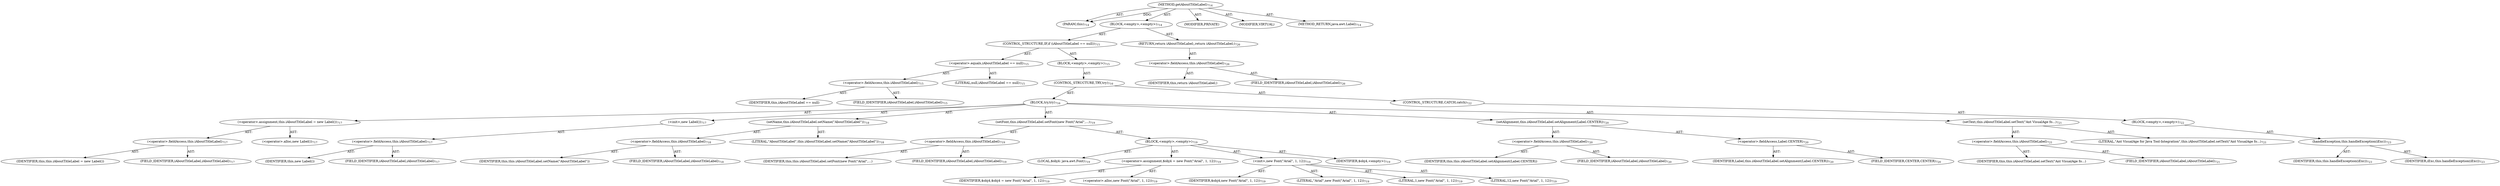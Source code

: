 digraph "getAboutTitleLabel" {  
"111669149733" [label = <(METHOD,getAboutTitleLabel)<SUB>714</SUB>> ]
"115964117019" [label = <(PARAM,this)<SUB>714</SUB>> ]
"25769803894" [label = <(BLOCK,&lt;empty&gt;,&lt;empty&gt;)<SUB>714</SUB>> ]
"47244640333" [label = <(CONTROL_STRUCTURE,IF,if (iAboutTitleLabel == null))<SUB>715</SUB>> ]
"30064771846" [label = <(&lt;operator&gt;.equals,iAboutTitleLabel == null)<SUB>715</SUB>> ]
"30064771847" [label = <(&lt;operator&gt;.fieldAccess,this.iAboutTitleLabel)<SUB>715</SUB>> ]
"68719477277" [label = <(IDENTIFIER,this,iAboutTitleLabel == null)> ]
"55834575110" [label = <(FIELD_IDENTIFIER,iAboutTitleLabel,iAboutTitleLabel)<SUB>715</SUB>> ]
"90194313392" [label = <(LITERAL,null,iAboutTitleLabel == null)<SUB>715</SUB>> ]
"25769803895" [label = <(BLOCK,&lt;empty&gt;,&lt;empty&gt;)<SUB>715</SUB>> ]
"47244640334" [label = <(CONTROL_STRUCTURE,TRY,try)<SUB>716</SUB>> ]
"25769803896" [label = <(BLOCK,try,try)<SUB>716</SUB>> ]
"30064771848" [label = <(&lt;operator&gt;.assignment,this.iAboutTitleLabel = new Label())<SUB>717</SUB>> ]
"30064771849" [label = <(&lt;operator&gt;.fieldAccess,this.iAboutTitleLabel)<SUB>717</SUB>> ]
"68719477278" [label = <(IDENTIFIER,this,this.iAboutTitleLabel = new Label())> ]
"55834575111" [label = <(FIELD_IDENTIFIER,iAboutTitleLabel,iAboutTitleLabel)<SUB>717</SUB>> ]
"30064771850" [label = <(&lt;operator&gt;.alloc,new Label())<SUB>717</SUB>> ]
"30064771851" [label = <(&lt;init&gt;,new Label())<SUB>717</SUB>> ]
"30064771852" [label = <(&lt;operator&gt;.fieldAccess,this.iAboutTitleLabel)<SUB>717</SUB>> ]
"68719477279" [label = <(IDENTIFIER,this,new Label())> ]
"55834575112" [label = <(FIELD_IDENTIFIER,iAboutTitleLabel,iAboutTitleLabel)<SUB>717</SUB>> ]
"30064771853" [label = <(setName,this.iAboutTitleLabel.setName(&quot;AboutTitleLabel&quot;))<SUB>718</SUB>> ]
"30064771854" [label = <(&lt;operator&gt;.fieldAccess,this.iAboutTitleLabel)<SUB>718</SUB>> ]
"68719477280" [label = <(IDENTIFIER,this,this.iAboutTitleLabel.setName(&quot;AboutTitleLabel&quot;))> ]
"55834575113" [label = <(FIELD_IDENTIFIER,iAboutTitleLabel,iAboutTitleLabel)<SUB>718</SUB>> ]
"90194313393" [label = <(LITERAL,&quot;AboutTitleLabel&quot;,this.iAboutTitleLabel.setName(&quot;AboutTitleLabel&quot;))<SUB>718</SUB>> ]
"30064771855" [label = <(setFont,this.iAboutTitleLabel.setFont(new Font(&quot;Arial&quot;,...)<SUB>719</SUB>> ]
"30064771856" [label = <(&lt;operator&gt;.fieldAccess,this.iAboutTitleLabel)<SUB>719</SUB>> ]
"68719477281" [label = <(IDENTIFIER,this,this.iAboutTitleLabel.setFont(new Font(&quot;Arial&quot;,...)> ]
"55834575114" [label = <(FIELD_IDENTIFIER,iAboutTitleLabel,iAboutTitleLabel)<SUB>719</SUB>> ]
"25769803897" [label = <(BLOCK,&lt;empty&gt;,&lt;empty&gt;)<SUB>719</SUB>> ]
"94489280524" [label = <(LOCAL,$obj4: java.awt.Font)<SUB>719</SUB>> ]
"30064771857" [label = <(&lt;operator&gt;.assignment,$obj4 = new Font(&quot;Arial&quot;, 1, 12))<SUB>719</SUB>> ]
"68719477282" [label = <(IDENTIFIER,$obj4,$obj4 = new Font(&quot;Arial&quot;, 1, 12))<SUB>719</SUB>> ]
"30064771858" [label = <(&lt;operator&gt;.alloc,new Font(&quot;Arial&quot;, 1, 12))<SUB>719</SUB>> ]
"30064771859" [label = <(&lt;init&gt;,new Font(&quot;Arial&quot;, 1, 12))<SUB>719</SUB>> ]
"68719477283" [label = <(IDENTIFIER,$obj4,new Font(&quot;Arial&quot;, 1, 12))<SUB>719</SUB>> ]
"90194313394" [label = <(LITERAL,&quot;Arial&quot;,new Font(&quot;Arial&quot;, 1, 12))<SUB>719</SUB>> ]
"90194313395" [label = <(LITERAL,1,new Font(&quot;Arial&quot;, 1, 12))<SUB>719</SUB>> ]
"90194313396" [label = <(LITERAL,12,new Font(&quot;Arial&quot;, 1, 12))<SUB>719</SUB>> ]
"68719477284" [label = <(IDENTIFIER,$obj4,&lt;empty&gt;)<SUB>719</SUB>> ]
"30064771860" [label = <(setAlignment,this.iAboutTitleLabel.setAlignment(Label.CENTER))<SUB>720</SUB>> ]
"30064771861" [label = <(&lt;operator&gt;.fieldAccess,this.iAboutTitleLabel)<SUB>720</SUB>> ]
"68719477285" [label = <(IDENTIFIER,this,this.iAboutTitleLabel.setAlignment(Label.CENTER))> ]
"55834575115" [label = <(FIELD_IDENTIFIER,iAboutTitleLabel,iAboutTitleLabel)<SUB>720</SUB>> ]
"30064771862" [label = <(&lt;operator&gt;.fieldAccess,Label.CENTER)<SUB>720</SUB>> ]
"68719477286" [label = <(IDENTIFIER,Label,this.iAboutTitleLabel.setAlignment(Label.CENTER))<SUB>720</SUB>> ]
"55834575116" [label = <(FIELD_IDENTIFIER,CENTER,CENTER)<SUB>720</SUB>> ]
"30064771863" [label = <(setText,this.iAboutTitleLabel.setText(&quot;Ant VisualAge fo...)<SUB>721</SUB>> ]
"30064771864" [label = <(&lt;operator&gt;.fieldAccess,this.iAboutTitleLabel)<SUB>721</SUB>> ]
"68719477287" [label = <(IDENTIFIER,this,this.iAboutTitleLabel.setText(&quot;Ant VisualAge fo...)> ]
"55834575117" [label = <(FIELD_IDENTIFIER,iAboutTitleLabel,iAboutTitleLabel)<SUB>721</SUB>> ]
"90194313397" [label = <(LITERAL,&quot;Ant VisualAge for Java Tool-Integration&quot;,this.iAboutTitleLabel.setText(&quot;Ant VisualAge fo...)<SUB>721</SUB>> ]
"47244640335" [label = <(CONTROL_STRUCTURE,CATCH,catch)<SUB>722</SUB>> ]
"25769803898" [label = <(BLOCK,&lt;empty&gt;,&lt;empty&gt;)<SUB>722</SUB>> ]
"30064771865" [label = <(handleException,this.handleException(iExc))<SUB>723</SUB>> ]
"68719476860" [label = <(IDENTIFIER,this,this.handleException(iExc))<SUB>723</SUB>> ]
"68719477288" [label = <(IDENTIFIER,iExc,this.handleException(iExc))<SUB>723</SUB>> ]
"146028888073" [label = <(RETURN,return iAboutTitleLabel;,return iAboutTitleLabel;)<SUB>726</SUB>> ]
"30064771866" [label = <(&lt;operator&gt;.fieldAccess,this.iAboutTitleLabel)<SUB>726</SUB>> ]
"68719477289" [label = <(IDENTIFIER,this,return iAboutTitleLabel;)> ]
"55834575118" [label = <(FIELD_IDENTIFIER,iAboutTitleLabel,iAboutTitleLabel)<SUB>726</SUB>> ]
"133143986296" [label = <(MODIFIER,PRIVATE)> ]
"133143986297" [label = <(MODIFIER,VIRTUAL)> ]
"128849018917" [label = <(METHOD_RETURN,java.awt.Label)<SUB>714</SUB>> ]
  "111669149733" -> "115964117019"  [ label = "AST: "] 
  "111669149733" -> "25769803894"  [ label = "AST: "] 
  "111669149733" -> "133143986296"  [ label = "AST: "] 
  "111669149733" -> "133143986297"  [ label = "AST: "] 
  "111669149733" -> "128849018917"  [ label = "AST: "] 
  "25769803894" -> "47244640333"  [ label = "AST: "] 
  "25769803894" -> "146028888073"  [ label = "AST: "] 
  "47244640333" -> "30064771846"  [ label = "AST: "] 
  "47244640333" -> "25769803895"  [ label = "AST: "] 
  "30064771846" -> "30064771847"  [ label = "AST: "] 
  "30064771846" -> "90194313392"  [ label = "AST: "] 
  "30064771847" -> "68719477277"  [ label = "AST: "] 
  "30064771847" -> "55834575110"  [ label = "AST: "] 
  "25769803895" -> "47244640334"  [ label = "AST: "] 
  "47244640334" -> "25769803896"  [ label = "AST: "] 
  "47244640334" -> "47244640335"  [ label = "AST: "] 
  "25769803896" -> "30064771848"  [ label = "AST: "] 
  "25769803896" -> "30064771851"  [ label = "AST: "] 
  "25769803896" -> "30064771853"  [ label = "AST: "] 
  "25769803896" -> "30064771855"  [ label = "AST: "] 
  "25769803896" -> "30064771860"  [ label = "AST: "] 
  "25769803896" -> "30064771863"  [ label = "AST: "] 
  "30064771848" -> "30064771849"  [ label = "AST: "] 
  "30064771848" -> "30064771850"  [ label = "AST: "] 
  "30064771849" -> "68719477278"  [ label = "AST: "] 
  "30064771849" -> "55834575111"  [ label = "AST: "] 
  "30064771851" -> "30064771852"  [ label = "AST: "] 
  "30064771852" -> "68719477279"  [ label = "AST: "] 
  "30064771852" -> "55834575112"  [ label = "AST: "] 
  "30064771853" -> "30064771854"  [ label = "AST: "] 
  "30064771853" -> "90194313393"  [ label = "AST: "] 
  "30064771854" -> "68719477280"  [ label = "AST: "] 
  "30064771854" -> "55834575113"  [ label = "AST: "] 
  "30064771855" -> "30064771856"  [ label = "AST: "] 
  "30064771855" -> "25769803897"  [ label = "AST: "] 
  "30064771856" -> "68719477281"  [ label = "AST: "] 
  "30064771856" -> "55834575114"  [ label = "AST: "] 
  "25769803897" -> "94489280524"  [ label = "AST: "] 
  "25769803897" -> "30064771857"  [ label = "AST: "] 
  "25769803897" -> "30064771859"  [ label = "AST: "] 
  "25769803897" -> "68719477284"  [ label = "AST: "] 
  "30064771857" -> "68719477282"  [ label = "AST: "] 
  "30064771857" -> "30064771858"  [ label = "AST: "] 
  "30064771859" -> "68719477283"  [ label = "AST: "] 
  "30064771859" -> "90194313394"  [ label = "AST: "] 
  "30064771859" -> "90194313395"  [ label = "AST: "] 
  "30064771859" -> "90194313396"  [ label = "AST: "] 
  "30064771860" -> "30064771861"  [ label = "AST: "] 
  "30064771860" -> "30064771862"  [ label = "AST: "] 
  "30064771861" -> "68719477285"  [ label = "AST: "] 
  "30064771861" -> "55834575115"  [ label = "AST: "] 
  "30064771862" -> "68719477286"  [ label = "AST: "] 
  "30064771862" -> "55834575116"  [ label = "AST: "] 
  "30064771863" -> "30064771864"  [ label = "AST: "] 
  "30064771863" -> "90194313397"  [ label = "AST: "] 
  "30064771864" -> "68719477287"  [ label = "AST: "] 
  "30064771864" -> "55834575117"  [ label = "AST: "] 
  "47244640335" -> "25769803898"  [ label = "AST: "] 
  "25769803898" -> "30064771865"  [ label = "AST: "] 
  "30064771865" -> "68719476860"  [ label = "AST: "] 
  "30064771865" -> "68719477288"  [ label = "AST: "] 
  "146028888073" -> "30064771866"  [ label = "AST: "] 
  "30064771866" -> "68719477289"  [ label = "AST: "] 
  "30064771866" -> "55834575118"  [ label = "AST: "] 
  "111669149733" -> "115964117019"  [ label = "DDG: "] 
}
